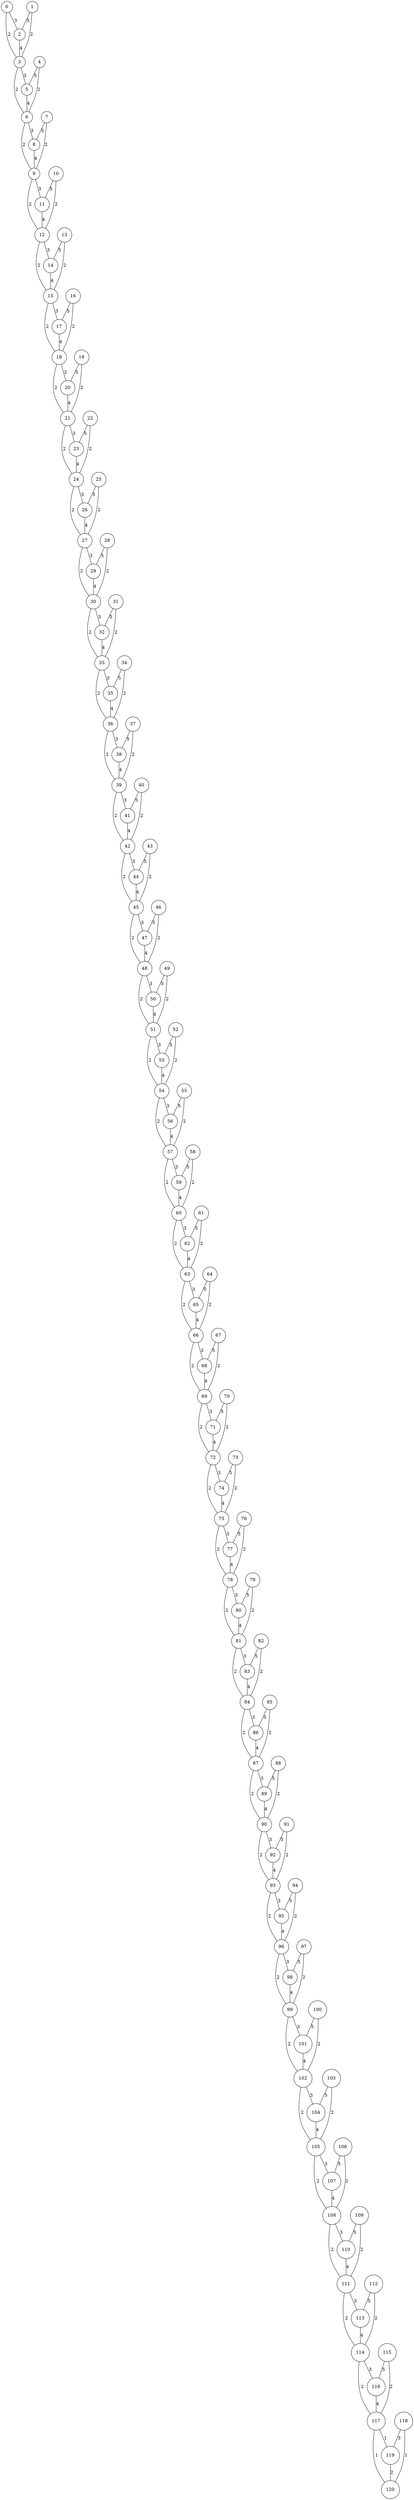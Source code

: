 graph qubit_interaction_graph {
    node [shape=circle];
    0 -- 2 [label=3];
    0 -- 3 [label=2];
    1 -- 2 [label=5];
    1 -- 3 [label=2];
    2 -- 3 [label=4];
    3 -- 5 [label=3];
    3 -- 6 [label=2];
    4 -- 5 [label=5];
    4 -- 6 [label=2];
    5 -- 6 [label=4];
    6 -- 8 [label=3];
    6 -- 9 [label=2];
    7 -- 8 [label=5];
    7 -- 9 [label=2];
    8 -- 9 [label=4];
    9 -- 11 [label=3];
    9 -- 12 [label=2];
    10 -- 11 [label=5];
    10 -- 12 [label=2];
    11 -- 12 [label=4];
    12 -- 14 [label=3];
    12 -- 15 [label=2];
    13 -- 14 [label=5];
    13 -- 15 [label=2];
    14 -- 15 [label=4];
    15 -- 17 [label=3];
    15 -- 18 [label=2];
    16 -- 17 [label=5];
    16 -- 18 [label=2];
    17 -- 18 [label=4];
    18 -- 20 [label=3];
    18 -- 21 [label=2];
    19 -- 20 [label=5];
    19 -- 21 [label=2];
    20 -- 21 [label=4];
    21 -- 23 [label=3];
    21 -- 24 [label=2];
    22 -- 23 [label=5];
    22 -- 24 [label=2];
    23 -- 24 [label=4];
    24 -- 26 [label=3];
    24 -- 27 [label=2];
    25 -- 26 [label=5];
    25 -- 27 [label=2];
    26 -- 27 [label=4];
    27 -- 29 [label=3];
    27 -- 30 [label=2];
    28 -- 29 [label=5];
    28 -- 30 [label=2];
    29 -- 30 [label=4];
    30 -- 32 [label=3];
    30 -- 33 [label=2];
    31 -- 32 [label=5];
    31 -- 33 [label=2];
    32 -- 33 [label=4];
    33 -- 35 [label=3];
    33 -- 36 [label=2];
    34 -- 35 [label=5];
    34 -- 36 [label=2];
    35 -- 36 [label=4];
    36 -- 38 [label=3];
    36 -- 39 [label=2];
    37 -- 38 [label=5];
    37 -- 39 [label=2];
    38 -- 39 [label=4];
    39 -- 41 [label=3];
    39 -- 42 [label=2];
    40 -- 41 [label=5];
    40 -- 42 [label=2];
    41 -- 42 [label=4];
    42 -- 44 [label=3];
    42 -- 45 [label=2];
    43 -- 44 [label=5];
    43 -- 45 [label=2];
    44 -- 45 [label=4];
    45 -- 47 [label=3];
    45 -- 48 [label=2];
    46 -- 47 [label=5];
    46 -- 48 [label=2];
    47 -- 48 [label=4];
    48 -- 50 [label=3];
    48 -- 51 [label=2];
    49 -- 50 [label=5];
    49 -- 51 [label=2];
    50 -- 51 [label=4];
    51 -- 53 [label=3];
    51 -- 54 [label=2];
    52 -- 53 [label=5];
    52 -- 54 [label=2];
    53 -- 54 [label=4];
    54 -- 56 [label=3];
    54 -- 57 [label=2];
    55 -- 56 [label=5];
    55 -- 57 [label=2];
    56 -- 57 [label=4];
    57 -- 59 [label=3];
    57 -- 60 [label=2];
    58 -- 59 [label=5];
    58 -- 60 [label=2];
    59 -- 60 [label=4];
    60 -- 62 [label=3];
    60 -- 63 [label=2];
    61 -- 62 [label=5];
    61 -- 63 [label=2];
    62 -- 63 [label=4];
    63 -- 65 [label=3];
    63 -- 66 [label=2];
    64 -- 65 [label=5];
    64 -- 66 [label=2];
    65 -- 66 [label=4];
    66 -- 68 [label=3];
    66 -- 69 [label=2];
    67 -- 68 [label=5];
    67 -- 69 [label=2];
    68 -- 69 [label=4];
    69 -- 71 [label=3];
    69 -- 72 [label=2];
    70 -- 71 [label=5];
    70 -- 72 [label=2];
    71 -- 72 [label=4];
    72 -- 74 [label=3];
    72 -- 75 [label=2];
    73 -- 74 [label=5];
    73 -- 75 [label=2];
    74 -- 75 [label=4];
    75 -- 77 [label=3];
    75 -- 78 [label=2];
    76 -- 77 [label=5];
    76 -- 78 [label=2];
    77 -- 78 [label=4];
    78 -- 80 [label=3];
    78 -- 81 [label=2];
    79 -- 80 [label=5];
    79 -- 81 [label=2];
    80 -- 81 [label=4];
    81 -- 83 [label=3];
    81 -- 84 [label=2];
    82 -- 83 [label=5];
    82 -- 84 [label=2];
    83 -- 84 [label=4];
    84 -- 86 [label=3];
    84 -- 87 [label=2];
    85 -- 86 [label=5];
    85 -- 87 [label=2];
    86 -- 87 [label=4];
    87 -- 89 [label=3];
    87 -- 90 [label=2];
    88 -- 89 [label=5];
    88 -- 90 [label=2];
    89 -- 90 [label=4];
    90 -- 92 [label=3];
    90 -- 93 [label=2];
    91 -- 92 [label=5];
    91 -- 93 [label=2];
    92 -- 93 [label=4];
    93 -- 95 [label=3];
    93 -- 96 [label=2];
    94 -- 95 [label=5];
    94 -- 96 [label=2];
    95 -- 96 [label=4];
    96 -- 98 [label=3];
    96 -- 99 [label=2];
    97 -- 98 [label=5];
    97 -- 99 [label=2];
    98 -- 99 [label=4];
    99 -- 101 [label=3];
    99 -- 102 [label=2];
    100 -- 101 [label=5];
    100 -- 102 [label=2];
    101 -- 102 [label=4];
    102 -- 104 [label=3];
    102 -- 105 [label=2];
    103 -- 104 [label=5];
    103 -- 105 [label=2];
    104 -- 105 [label=4];
    105 -- 107 [label=3];
    105 -- 108 [label=2];
    106 -- 107 [label=5];
    106 -- 108 [label=2];
    107 -- 108 [label=4];
    108 -- 110 [label=3];
    108 -- 111 [label=2];
    109 -- 110 [label=5];
    109 -- 111 [label=2];
    110 -- 111 [label=4];
    111 -- 113 [label=3];
    111 -- 114 [label=2];
    112 -- 113 [label=5];
    112 -- 114 [label=2];
    113 -- 114 [label=4];
    114 -- 116 [label=3];
    114 -- 117 [label=2];
    115 -- 116 [label=5];
    115 -- 117 [label=2];
    116 -- 117 [label=4];
    117 -- 119 [label=1];
    117 -- 120 [label=1];
    118 -- 119 [label=3];
    118 -- 120 [label=1];
    119 -- 120 [label=2];
}